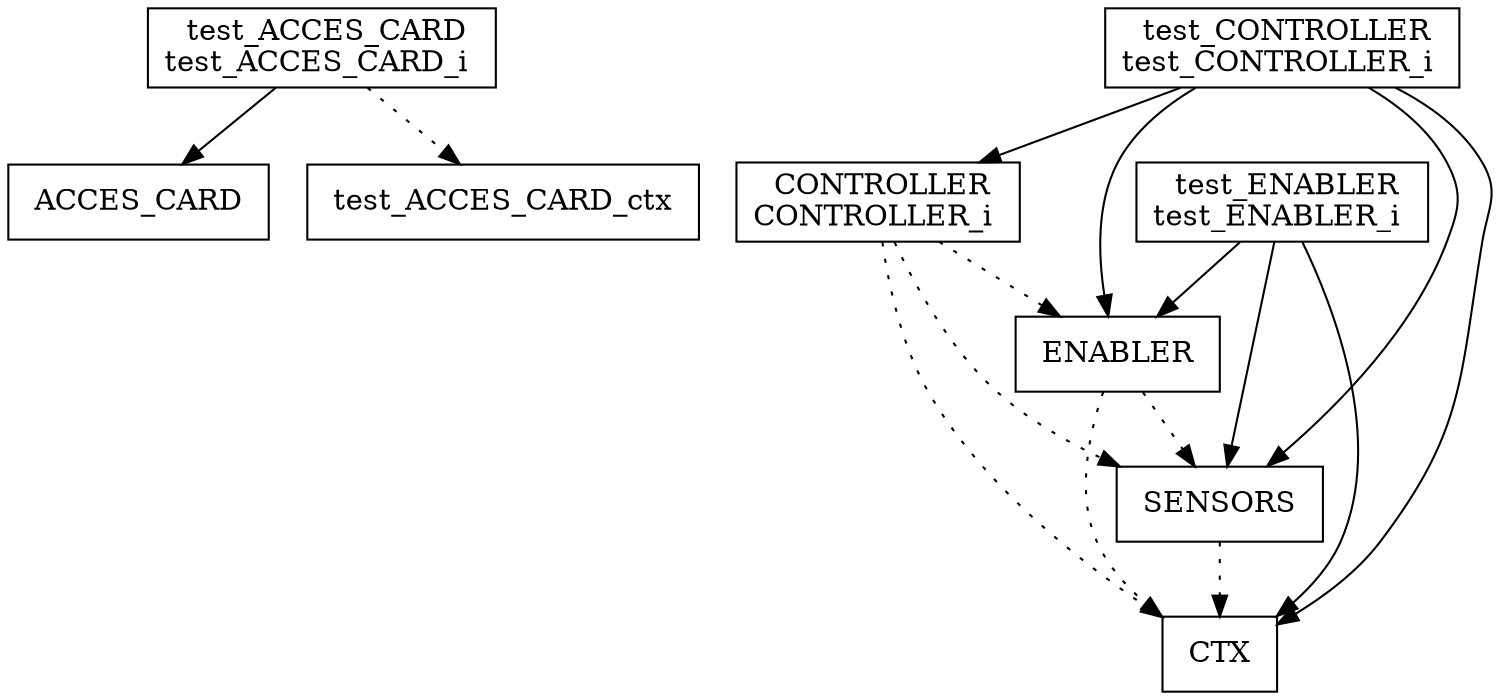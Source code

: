 digraph {
ACCES_CARD [ label=" ACCES_CARD " shape= box ]
CONTROLLER_i [ label=" CONTROLLER\nCONTROLLER_i " shape= box ]
CTX [ label=" CTX " shape= box ]
ENABLER [ label=" ENABLER " shape= box ]
SENSORS [ label=" SENSORS " shape= box ]
test_ACCES_CARD_ctx [ label=" test_ACCES_CARD_ctx " shape= box ]
test_ACCES_CARD_i [ label=" test_ACCES_CARD\ntest_ACCES_CARD_i " shape= box ]
test_CONTROLLER_i [ label=" test_CONTROLLER\ntest_CONTROLLER_i " shape= box ]
test_ENABLER_i [ label=" test_ENABLER\ntest_ENABLER_i " shape= box ]

"CONTROLLER_i" -> "CTX" [style= dotted ]
"CONTROLLER_i" -> "SENSORS" [style= dotted ]
"CONTROLLER_i" -> "ENABLER" [style= dotted ]
"ENABLER" -> "CTX" [style= dotted ]
"ENABLER" -> "SENSORS" [style= dotted ]
"SENSORS" -> "CTX" [style= dotted ]
"test_ACCES_CARD_i" -> "test_ACCES_CARD_ctx" [style= dotted ]
"test_ACCES_CARD_i" -> "ACCES_CARD" []
"test_CONTROLLER_i" -> "CTX" []
"test_CONTROLLER_i" -> "SENSORS" []
"test_CONTROLLER_i" -> "ENABLER" []
"test_CONTROLLER_i" -> "CONTROLLER_i" []
"test_ENABLER_i" -> "CTX" []
"test_ENABLER_i" -> "SENSORS" []
"test_ENABLER_i" -> "ENABLER" []
}
